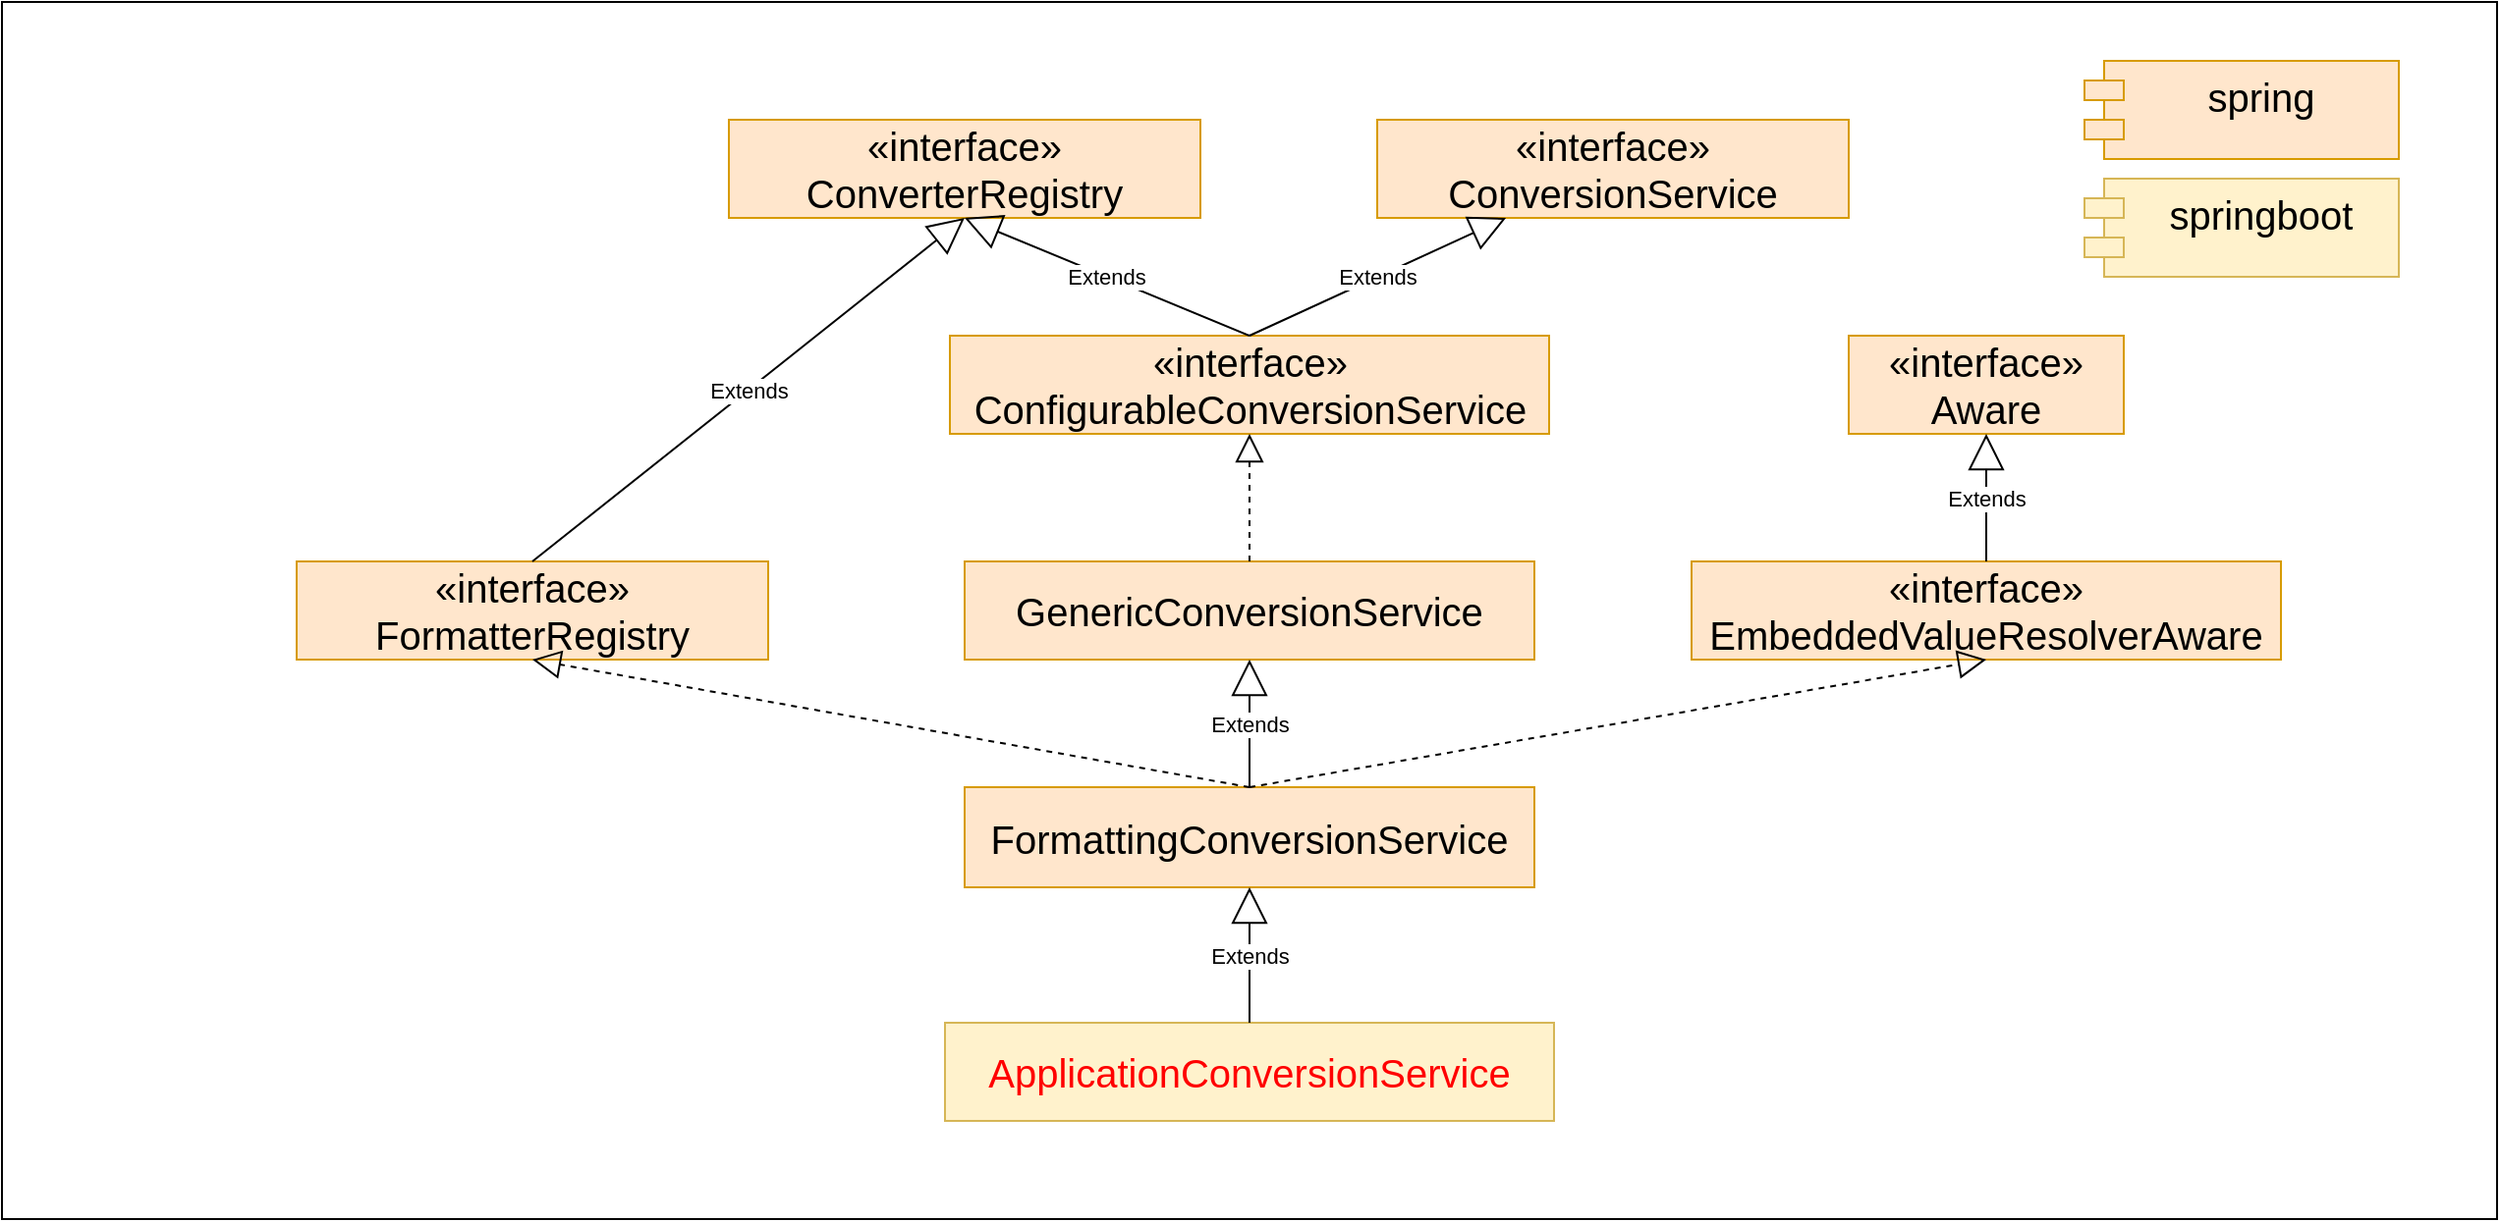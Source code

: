 <mxfile version="28.2.5">
  <diagram name="第 1 页" id="A2wYnKDMZFF023bxGnZ8">
    <mxGraphModel dx="599" dy="788" grid="1" gridSize="10" guides="1" tooltips="1" connect="1" arrows="1" fold="1" page="1" pageScale="1" pageWidth="827" pageHeight="1169" math="0" shadow="0">
      <root>
        <mxCell id="0" />
        <mxCell id="1" parent="0" />
        <mxCell id="lc5mf7nCTQjh2SExQ85K-13" value="" style="rounded=0;whiteSpace=wrap;html=1;" parent="1" vertex="1">
          <mxGeometry x="860" y="150" width="1270" height="620" as="geometry" />
        </mxCell>
        <mxCell id="1i7iyDztXm2SfSE6uJK3-13" value="&lt;div&gt;FormattingConversionService&lt;/div&gt;" style="html=1;whiteSpace=wrap;fontSize=20;verticalAlign=middle;align=center;fillColor=#ffe6cc;strokeColor=#d79b00;" parent="1" vertex="1">
          <mxGeometry x="1350" y="550" width="290" height="51" as="geometry" />
        </mxCell>
        <mxCell id="mEVcy1A5f8fxIJjsYzMS-3" value="ApplicationConversionService" style="html=1;whiteSpace=wrap;fontSize=20;fontStyle=0;fillColor=#fff2cc;strokeColor=#d6b656;fontColor=#FF0000;" parent="1" vertex="1">
          <mxGeometry x="1340" y="670" width="310" height="50" as="geometry" />
        </mxCell>
        <mxCell id="mEVcy1A5f8fxIJjsYzMS-14" value="«interface»&lt;br&gt;ConversionService" style="html=1;whiteSpace=wrap;fontSize=20;fontStyle=0;fillColor=#ffe6cc;strokeColor=#d79b00;" parent="1" vertex="1">
          <mxGeometry x="1560" y="210" width="240" height="50" as="geometry" />
        </mxCell>
        <mxCell id="mEVcy1A5f8fxIJjsYzMS-32" value="GenericConversionService" style="html=1;whiteSpace=wrap;fontSize=20;fontStyle=0;fillColor=#ffe6cc;strokeColor=#d79b00;" parent="1" vertex="1">
          <mxGeometry x="1350" y="435" width="290" height="50" as="geometry" />
        </mxCell>
        <mxCell id="mEVcy1A5f8fxIJjsYzMS-37" value="spring&lt;div&gt;&lt;br&gt;&lt;/div&gt;" style="shape=module;align=left;spacingLeft=20;align=center;verticalAlign=top;whiteSpace=wrap;html=1;fontSize=20;fillColor=#ffe6cc;strokeColor=#d79b00;" parent="1" vertex="1">
          <mxGeometry x="1920" y="180" width="160" height="50" as="geometry" />
        </mxCell>
        <mxCell id="niGxci4QFYQhAbnv4uGF-1" value="springboot&lt;div&gt;&lt;br&gt;&lt;/div&gt;" style="shape=module;align=left;spacingLeft=20;align=center;verticalAlign=top;whiteSpace=wrap;html=1;fontSize=20;fillColor=#fff2cc;strokeColor=#d6b656;" vertex="1" parent="1">
          <mxGeometry x="1920" y="240" width="160" height="50" as="geometry" />
        </mxCell>
        <mxCell id="niGxci4QFYQhAbnv4uGF-2" value="Extends" style="endArrow=block;endSize=16;endFill=0;html=1;rounded=0;exitX=0.5;exitY=0;exitDx=0;exitDy=0;entryX=0.5;entryY=1;entryDx=0;entryDy=0;" edge="1" parent="1" source="mEVcy1A5f8fxIJjsYzMS-3" target="1i7iyDztXm2SfSE6uJK3-13">
          <mxGeometry width="160" relative="1" as="geometry">
            <mxPoint x="1170" y="500" as="sourcePoint" />
            <mxPoint x="1330" y="500" as="targetPoint" />
          </mxGeometry>
        </mxCell>
        <mxCell id="niGxci4QFYQhAbnv4uGF-3" value="Extends" style="endArrow=block;endSize=16;endFill=0;html=1;rounded=0;exitX=0.5;exitY=0;exitDx=0;exitDy=0;entryX=0.5;entryY=1;entryDx=0;entryDy=0;" edge="1" parent="1" source="1i7iyDztXm2SfSE6uJK3-13" target="mEVcy1A5f8fxIJjsYzMS-32">
          <mxGeometry width="160" relative="1" as="geometry">
            <mxPoint x="1340" y="460" as="sourcePoint" />
            <mxPoint x="1500" y="460" as="targetPoint" />
          </mxGeometry>
        </mxCell>
        <mxCell id="niGxci4QFYQhAbnv4uGF-4" value="«interface»&lt;br&gt;ConfigurableConversionService" style="html=1;whiteSpace=wrap;fontSize=20;fontStyle=0;fillColor=#ffe6cc;strokeColor=#d79b00;" vertex="1" parent="1">
          <mxGeometry x="1342.5" y="320" width="305" height="50" as="geometry" />
        </mxCell>
        <mxCell id="niGxci4QFYQhAbnv4uGF-6" value="" style="endArrow=block;dashed=1;endFill=0;endSize=12;html=1;rounded=0;exitX=0.5;exitY=0;exitDx=0;exitDy=0;entryX=0.5;entryY=1;entryDx=0;entryDy=0;" edge="1" parent="1" source="mEVcy1A5f8fxIJjsYzMS-32" target="niGxci4QFYQhAbnv4uGF-4">
          <mxGeometry width="160" relative="1" as="geometry">
            <mxPoint x="1520" y="400" as="sourcePoint" />
            <mxPoint x="1680" y="400" as="targetPoint" />
          </mxGeometry>
        </mxCell>
        <mxCell id="niGxci4QFYQhAbnv4uGF-7" value="Extends" style="endArrow=block;endSize=16;endFill=0;html=1;rounded=0;exitX=0.5;exitY=0;exitDx=0;exitDy=0;" edge="1" parent="1" source="niGxci4QFYQhAbnv4uGF-4" target="mEVcy1A5f8fxIJjsYzMS-14">
          <mxGeometry width="160" relative="1" as="geometry">
            <mxPoint x="1220" y="290" as="sourcePoint" />
            <mxPoint x="1380" y="290" as="targetPoint" />
          </mxGeometry>
        </mxCell>
        <mxCell id="niGxci4QFYQhAbnv4uGF-8" value="«interface»&lt;br&gt;ConverterRegistry" style="html=1;whiteSpace=wrap;fontSize=20;fontStyle=0;fillColor=#ffe6cc;strokeColor=#d79b00;" vertex="1" parent="1">
          <mxGeometry x="1230" y="210" width="240" height="50" as="geometry" />
        </mxCell>
        <mxCell id="niGxci4QFYQhAbnv4uGF-9" value="Extends" style="endArrow=block;endSize=16;endFill=0;html=1;rounded=0;exitX=0.5;exitY=0;exitDx=0;exitDy=0;entryX=0.5;entryY=1;entryDx=0;entryDy=0;" edge="1" parent="1" source="niGxci4QFYQhAbnv4uGF-4" target="niGxci4QFYQhAbnv4uGF-8">
          <mxGeometry width="160" relative="1" as="geometry">
            <mxPoint x="1180" y="300" as="sourcePoint" />
            <mxPoint x="1340" y="300" as="targetPoint" />
          </mxGeometry>
        </mxCell>
        <mxCell id="niGxci4QFYQhAbnv4uGF-11" value="«interface»&lt;br&gt;FormatterRegistry" style="html=1;whiteSpace=wrap;fontSize=20;fontStyle=0;fillColor=#ffe6cc;strokeColor=#d79b00;" vertex="1" parent="1">
          <mxGeometry x="1010" y="435" width="240" height="50" as="geometry" />
        </mxCell>
        <mxCell id="niGxci4QFYQhAbnv4uGF-12" value="«interface»&lt;br&gt;EmbeddedValueResolverAware" style="html=1;whiteSpace=wrap;fontSize=20;fontStyle=0;fillColor=#ffe6cc;strokeColor=#d79b00;" vertex="1" parent="1">
          <mxGeometry x="1720" y="435" width="300" height="50" as="geometry" />
        </mxCell>
        <mxCell id="niGxci4QFYQhAbnv4uGF-13" value="" style="endArrow=block;dashed=1;endFill=0;endSize=12;html=1;rounded=0;exitX=0.5;exitY=0;exitDx=0;exitDy=0;entryX=0.5;entryY=1;entryDx=0;entryDy=0;" edge="1" parent="1" source="1i7iyDztXm2SfSE6uJK3-13" target="niGxci4QFYQhAbnv4uGF-11">
          <mxGeometry width="160" relative="1" as="geometry">
            <mxPoint x="1140" y="540" as="sourcePoint" />
            <mxPoint x="1300" y="540" as="targetPoint" />
          </mxGeometry>
        </mxCell>
        <mxCell id="niGxci4QFYQhAbnv4uGF-14" value="" style="endArrow=block;dashed=1;endFill=0;endSize=12;html=1;rounded=0;exitX=0.5;exitY=0;exitDx=0;exitDy=0;entryX=0.5;entryY=1;entryDx=0;entryDy=0;" edge="1" parent="1" source="1i7iyDztXm2SfSE6uJK3-13" target="niGxci4QFYQhAbnv4uGF-12">
          <mxGeometry width="160" relative="1" as="geometry">
            <mxPoint x="1730" y="540" as="sourcePoint" />
            <mxPoint x="1890" y="540" as="targetPoint" />
          </mxGeometry>
        </mxCell>
        <mxCell id="niGxci4QFYQhAbnv4uGF-15" value="Extends" style="endArrow=block;endSize=16;endFill=0;html=1;rounded=0;exitX=0.5;exitY=0;exitDx=0;exitDy=0;entryX=0.5;entryY=1;entryDx=0;entryDy=0;" edge="1" parent="1" source="niGxci4QFYQhAbnv4uGF-11" target="niGxci4QFYQhAbnv4uGF-8">
          <mxGeometry width="160" relative="1" as="geometry">
            <mxPoint x="1060" y="340" as="sourcePoint" />
            <mxPoint x="1220" y="340" as="targetPoint" />
          </mxGeometry>
        </mxCell>
        <mxCell id="niGxci4QFYQhAbnv4uGF-16" value="«interface»&lt;br&gt;Aware" style="html=1;whiteSpace=wrap;fontSize=20;fontStyle=0;fillColor=#ffe6cc;strokeColor=#d79b00;" vertex="1" parent="1">
          <mxGeometry x="1800" y="320" width="140" height="50" as="geometry" />
        </mxCell>
        <mxCell id="niGxci4QFYQhAbnv4uGF-17" value="Extends" style="endArrow=block;endSize=16;endFill=0;html=1;rounded=0;exitX=0.5;exitY=0;exitDx=0;exitDy=0;entryX=0.5;entryY=1;entryDx=0;entryDy=0;" edge="1" parent="1" source="niGxci4QFYQhAbnv4uGF-12" target="niGxci4QFYQhAbnv4uGF-16">
          <mxGeometry width="160" relative="1" as="geometry">
            <mxPoint x="1820" y="390" as="sourcePoint" />
            <mxPoint x="1980" y="390" as="targetPoint" />
          </mxGeometry>
        </mxCell>
      </root>
    </mxGraphModel>
  </diagram>
</mxfile>
